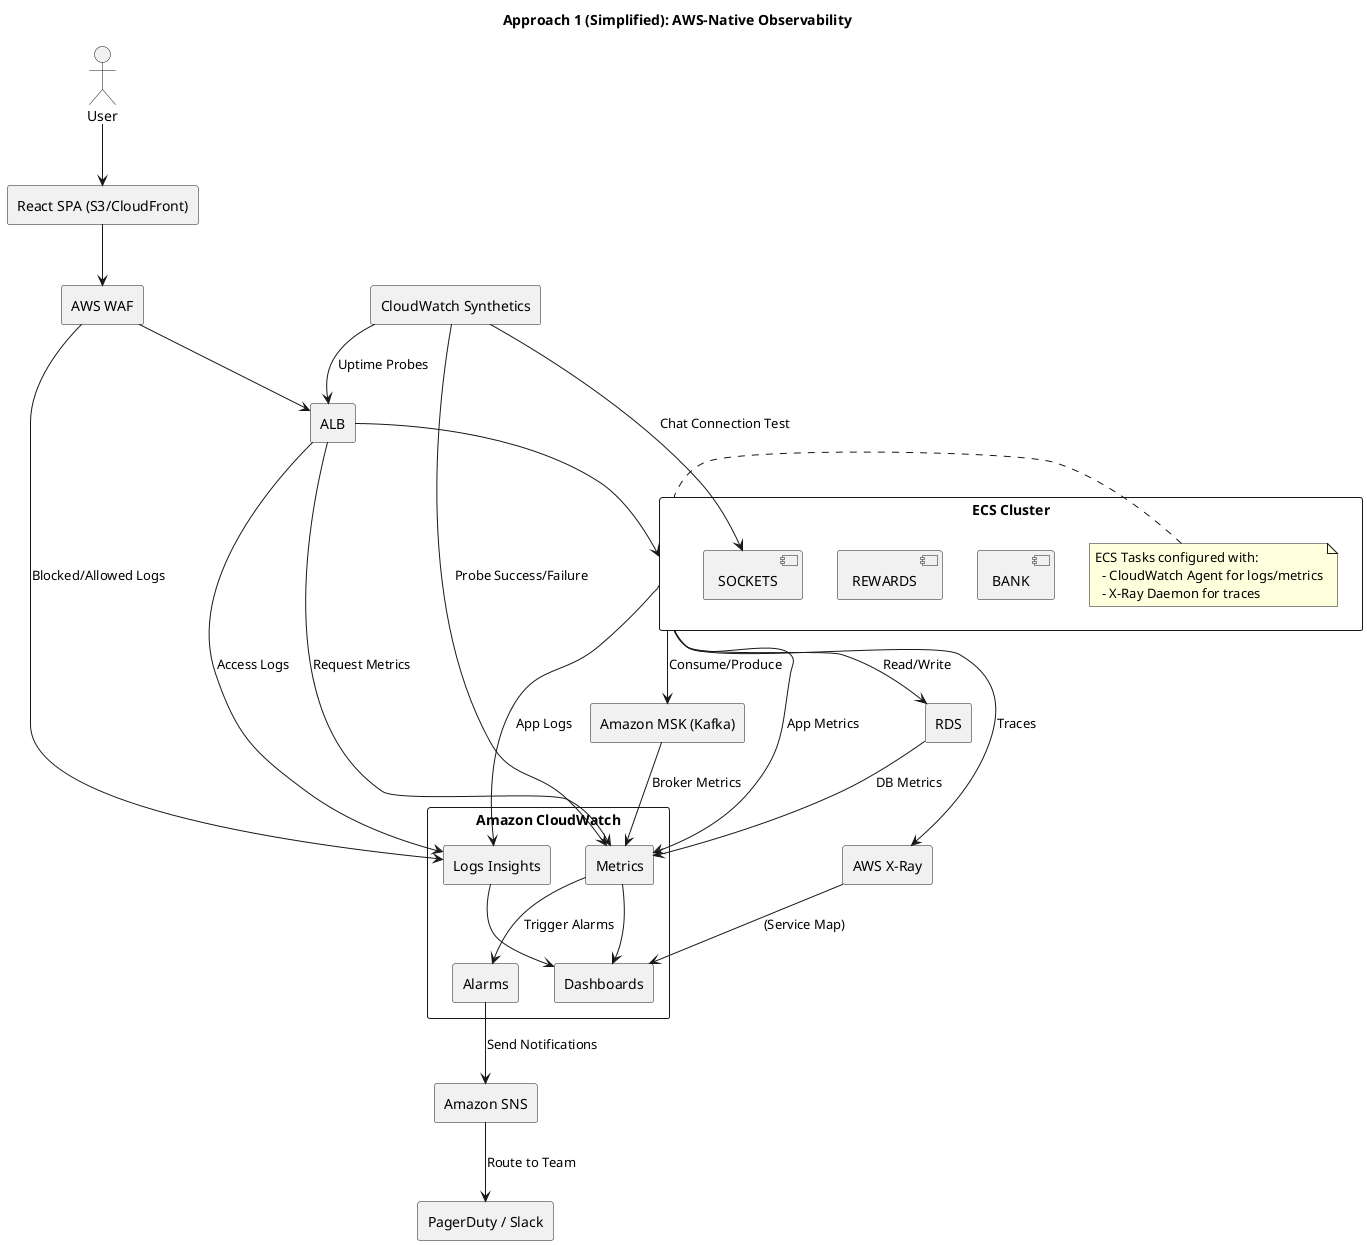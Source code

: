 @startuml
title Approach 1 (Simplified): AWS-Native Observability

actor User
rectangle "React SPA (S3/CloudFront)" as CDN
rectangle "AWS WAF" as WAF
rectangle "ALB" as ALB

rectangle "ECS Cluster" as ECS {
  note left of ECS
    ECS Tasks configured with:
      - CloudWatch Agent for logs/metrics
      - X-Ray Daemon for traces
  end note
  component "BANK"
  component "REWARDS"
  component "SOCKETS"
}
rectangle "RDS"
rectangle "Amazon MSK (Kafka)" as MSK

' --- The AWS Observability Hub ---
rectangle "Amazon CloudWatch" as CW {
  rectangle "Logs Insights" as CW_LOGS
  rectangle "Metrics" as CW_METRICS
  rectangle "Dashboards" as CW_DASH
  rectangle "Alarms" as CW_ALARMS
}

rectangle "AWS X-Ray" as XR
rectangle "CloudWatch Synthetics" as SYNTH
rectangle "Amazon SNS" as SNS
rectangle "PagerDuty / Slack" as ALERTS

' --- Application Flow ---
User --> CDN
CDN --> WAF
WAF --> ALB
ALB --> ECS

ECS --> RDS : Read/Write
ECS --> MSK : Consume/Produce

' --- Observability Flow ---
' Ingestion
ECS --> CW_METRICS : App Metrics
ECS --> CW_LOGS : App Logs
ECS --> XR : Traces

ALB --> CW_LOGS : Access Logs
ALB --> CW_METRICS : Request Metrics
WAF --> CW_LOGS : Blocked/Allowed Logs
RDS --> CW_METRICS : DB Metrics
MSK --> CW_METRICS : Broker Metrics

' Proactive Monitoring
SYNTH --> ALB : Uptime Probes
SYNTH --> SOCKETS : Chat Connection Test
SYNTH --> CW_METRICS : Probe Success/Failure

' Visualization & Alerting
CW_METRICS --> CW_DASH
CW_LOGS --> CW_DASH
XR --> CW_DASH : (Service Map)

CW_METRICS --> CW_ALARMS : Trigger Alarms
CW_ALARMS --> SNS : Send Notifications
SNS --> ALERTS : Route to Team

@enduml